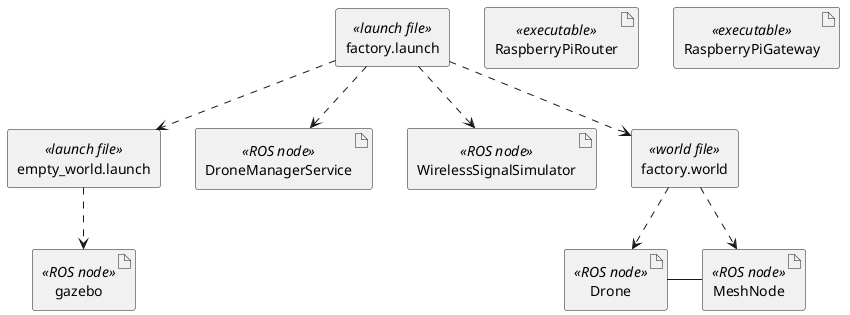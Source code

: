 @startuml
artifact RaspberryPiRouter  <<executable>> as RaspberryPiRouter
artifact RaspberryPiGateway  <<executable>> as RaspberryPiGateway

rectangle empty_world.launch <<launch file>> as empty_world
rectangle factory.launch <<launch file>> as factory

artifact DroneManagerService <<ROS node>> as DroneManagerService
artifact WirelessSignalSimulator <<ROS node>> as WirelessSignalSimulator
artifact "MeshNode" <<ROS node>> as meshnode
artifact "Drone" <<ROS node>> as dronenode
artifact gazebo  <<ROS node>> as gazebo



rectangle factory.world <<world file>> as factoryworld


factory ..> empty_world
factory ..> factoryworld
empty_world ..> gazebo

factory ..> DroneManagerService
factory ..> WirelessSignalSimulator

factoryworld .down.> meshnode
factoryworld .down.> dronenode

dronenode - meshnode


@enduml